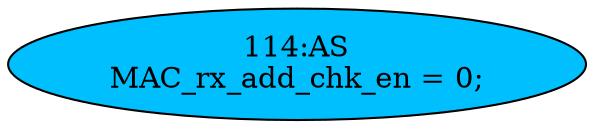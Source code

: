 strict digraph "" {
	node [label="\N"];
	"114:AS"	 [ast="<pyverilog.vparser.ast.Assign object at 0x7fdff6ff3190>",
		def_var="['MAC_rx_add_chk_en']",
		fillcolor=deepskyblue,
		label="114:AS
MAC_rx_add_chk_en = 0;",
		statements="[]",
		style=filled,
		typ=Assign,
		use_var="[]"];
}
